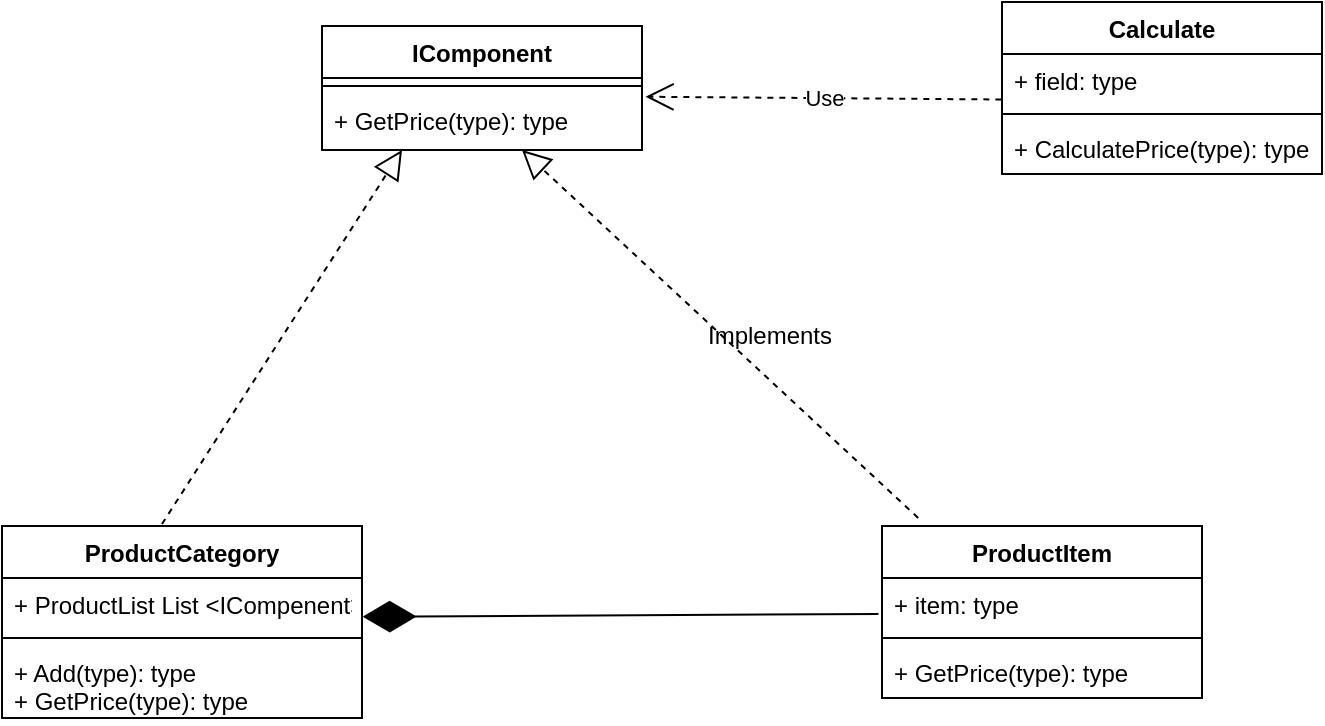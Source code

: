 <mxfile version="20.1.1" type="device"><diagram id="ELJuSiRqaK_CQsaoLUS_" name="Page-1"><mxGraphModel dx="981" dy="526" grid="1" gridSize="10" guides="1" tooltips="1" connect="1" arrows="1" fold="1" page="0" pageScale="1" pageWidth="827" pageHeight="1169" math="0" shadow="0"><root><mxCell id="0"/><mxCell id="1" parent="0"/><mxCell id="hjQ-LQHTBEQP1g_j9nUY-5" value="ProductItem" style="swimlane;fontStyle=1;align=center;verticalAlign=top;childLayout=stackLayout;horizontal=1;startSize=26;horizontalStack=0;resizeParent=1;resizeParentMax=0;resizeLast=0;collapsible=1;marginBottom=0;" vertex="1" parent="1"><mxGeometry x="520" y="290" width="160" height="86" as="geometry"/></mxCell><mxCell id="hjQ-LQHTBEQP1g_j9nUY-6" value="+ item: type" style="text;strokeColor=none;fillColor=none;align=left;verticalAlign=top;spacingLeft=4;spacingRight=4;overflow=hidden;rotatable=0;points=[[0,0.5],[1,0.5]];portConstraint=eastwest;" vertex="1" parent="hjQ-LQHTBEQP1g_j9nUY-5"><mxGeometry y="26" width="160" height="26" as="geometry"/></mxCell><mxCell id="hjQ-LQHTBEQP1g_j9nUY-7" value="" style="line;strokeWidth=1;fillColor=none;align=left;verticalAlign=middle;spacingTop=-1;spacingLeft=3;spacingRight=3;rotatable=0;labelPosition=right;points=[];portConstraint=eastwest;" vertex="1" parent="hjQ-LQHTBEQP1g_j9nUY-5"><mxGeometry y="52" width="160" height="8" as="geometry"/></mxCell><mxCell id="hjQ-LQHTBEQP1g_j9nUY-8" value="+ GetPrice(type): type" style="text;strokeColor=none;fillColor=none;align=left;verticalAlign=top;spacingLeft=4;spacingRight=4;overflow=hidden;rotatable=0;points=[[0,0.5],[1,0.5]];portConstraint=eastwest;" vertex="1" parent="hjQ-LQHTBEQP1g_j9nUY-5"><mxGeometry y="60" width="160" height="26" as="geometry"/></mxCell><mxCell id="hjQ-LQHTBEQP1g_j9nUY-16" value="ProductCategory" style="swimlane;fontStyle=1;align=center;verticalAlign=top;childLayout=stackLayout;horizontal=1;startSize=26;horizontalStack=0;resizeParent=1;resizeParentMax=0;resizeLast=0;collapsible=1;marginBottom=0;" vertex="1" parent="1"><mxGeometry x="80" y="290" width="180" height="96" as="geometry"/></mxCell><mxCell id="hjQ-LQHTBEQP1g_j9nUY-17" value="+ ProductList List &lt;ICompenent&gt;" style="text;strokeColor=none;fillColor=none;align=left;verticalAlign=top;spacingLeft=4;spacingRight=4;overflow=hidden;rotatable=0;points=[[0,0.5],[1,0.5]];portConstraint=eastwest;" vertex="1" parent="hjQ-LQHTBEQP1g_j9nUY-16"><mxGeometry y="26" width="180" height="26" as="geometry"/></mxCell><mxCell id="hjQ-LQHTBEQP1g_j9nUY-18" value="" style="line;strokeWidth=1;fillColor=none;align=left;verticalAlign=middle;spacingTop=-1;spacingLeft=3;spacingRight=3;rotatable=0;labelPosition=right;points=[];portConstraint=eastwest;" vertex="1" parent="hjQ-LQHTBEQP1g_j9nUY-16"><mxGeometry y="52" width="180" height="8" as="geometry"/></mxCell><mxCell id="hjQ-LQHTBEQP1g_j9nUY-19" value="+ Add(type): type&#10;+ GetPrice(type): type" style="text;strokeColor=none;fillColor=none;align=left;verticalAlign=top;spacingLeft=4;spacingRight=4;overflow=hidden;rotatable=0;points=[[0,0.5],[1,0.5]];portConstraint=eastwest;" vertex="1" parent="hjQ-LQHTBEQP1g_j9nUY-16"><mxGeometry y="60" width="180" height="36" as="geometry"/></mxCell><mxCell id="hjQ-LQHTBEQP1g_j9nUY-31" value="" style="endArrow=block;dashed=1;endFill=0;endSize=12;html=1;rounded=0;entryX=0.25;entryY=1;entryDx=0;entryDy=0;" edge="1" parent="1" target="hjQ-LQHTBEQP1g_j9nUY-36"><mxGeometry width="160" relative="1" as="geometry"><mxPoint x="160" y="289" as="sourcePoint"/><mxPoint x="301.99" y="130" as="targetPoint"/></mxGeometry></mxCell><mxCell id="hjQ-LQHTBEQP1g_j9nUY-32" value="" style="endArrow=block;dashed=1;endFill=0;endSize=12;html=1;rounded=0;entryX=0.625;entryY=1;entryDx=0;entryDy=0;exitX=0.113;exitY=-0.047;exitDx=0;exitDy=0;exitPerimeter=0;entryPerimeter=0;" edge="1" parent="1" source="hjQ-LQHTBEQP1g_j9nUY-5" target="hjQ-LQHTBEQP1g_j9nUY-39"><mxGeometry width="160" relative="1" as="geometry"><mxPoint x="170" y="299" as="sourcePoint"/><mxPoint x="345" y="130" as="targetPoint"/></mxGeometry></mxCell><mxCell id="hjQ-LQHTBEQP1g_j9nUY-33" value="Implements" style="text;html=1;strokeColor=none;fillColor=none;align=center;verticalAlign=middle;whiteSpace=wrap;rounded=0;" vertex="1" parent="1"><mxGeometry x="434" y="180" width="60" height="30" as="geometry"/></mxCell><mxCell id="hjQ-LQHTBEQP1g_j9nUY-36" value="IComponent" style="swimlane;fontStyle=1;align=center;verticalAlign=top;childLayout=stackLayout;horizontal=1;startSize=26;horizontalStack=0;resizeParent=1;resizeParentMax=0;resizeLast=0;collapsible=1;marginBottom=0;" vertex="1" parent="1"><mxGeometry x="240" y="40" width="160" height="62" as="geometry"/></mxCell><mxCell id="hjQ-LQHTBEQP1g_j9nUY-38" value="" style="line;strokeWidth=1;fillColor=none;align=left;verticalAlign=middle;spacingTop=-1;spacingLeft=3;spacingRight=3;rotatable=0;labelPosition=right;points=[];portConstraint=eastwest;" vertex="1" parent="hjQ-LQHTBEQP1g_j9nUY-36"><mxGeometry y="26" width="160" height="8" as="geometry"/></mxCell><mxCell id="hjQ-LQHTBEQP1g_j9nUY-39" value="+ GetPrice(type): type" style="text;strokeColor=none;fillColor=none;align=left;verticalAlign=top;spacingLeft=4;spacingRight=4;overflow=hidden;rotatable=0;points=[[0,0.5],[1,0.5]];portConstraint=eastwest;" vertex="1" parent="hjQ-LQHTBEQP1g_j9nUY-36"><mxGeometry y="34" width="160" height="28" as="geometry"/></mxCell><mxCell id="hjQ-LQHTBEQP1g_j9nUY-41" value="" style="endArrow=diamondThin;endFill=1;endSize=24;html=1;rounded=0;exitX=-0.011;exitY=0.692;exitDx=0;exitDy=0;exitPerimeter=0;entryX=1.002;entryY=0.745;entryDx=0;entryDy=0;entryPerimeter=0;" edge="1" parent="1" source="hjQ-LQHTBEQP1g_j9nUY-6" target="hjQ-LQHTBEQP1g_j9nUY-17"><mxGeometry width="160" relative="1" as="geometry"><mxPoint x="260" y="330" as="sourcePoint"/><mxPoint x="340" y="300" as="targetPoint"/></mxGeometry></mxCell><mxCell id="hjQ-LQHTBEQP1g_j9nUY-42" value="Calculate" style="swimlane;fontStyle=1;align=center;verticalAlign=top;childLayout=stackLayout;horizontal=1;startSize=26;horizontalStack=0;resizeParent=1;resizeParentMax=0;resizeLast=0;collapsible=1;marginBottom=0;" vertex="1" parent="1"><mxGeometry x="580" y="28" width="160" height="86" as="geometry"/></mxCell><mxCell id="hjQ-LQHTBEQP1g_j9nUY-43" value="+ field: type" style="text;strokeColor=none;fillColor=none;align=left;verticalAlign=top;spacingLeft=4;spacingRight=4;overflow=hidden;rotatable=0;points=[[0,0.5],[1,0.5]];portConstraint=eastwest;" vertex="1" parent="hjQ-LQHTBEQP1g_j9nUY-42"><mxGeometry y="26" width="160" height="26" as="geometry"/></mxCell><mxCell id="hjQ-LQHTBEQP1g_j9nUY-44" value="" style="line;strokeWidth=1;fillColor=none;align=left;verticalAlign=middle;spacingTop=-1;spacingLeft=3;spacingRight=3;rotatable=0;labelPosition=right;points=[];portConstraint=eastwest;" vertex="1" parent="hjQ-LQHTBEQP1g_j9nUY-42"><mxGeometry y="52" width="160" height="8" as="geometry"/></mxCell><mxCell id="hjQ-LQHTBEQP1g_j9nUY-45" value="+ CalculatePrice(type): type" style="text;strokeColor=none;fillColor=none;align=left;verticalAlign=top;spacingLeft=4;spacingRight=4;overflow=hidden;rotatable=0;points=[[0,0.5],[1,0.5]];portConstraint=eastwest;" vertex="1" parent="hjQ-LQHTBEQP1g_j9nUY-42"><mxGeometry y="60" width="160" height="26" as="geometry"/></mxCell><mxCell id="hjQ-LQHTBEQP1g_j9nUY-47" value="Use" style="endArrow=open;endSize=12;dashed=1;html=1;rounded=0;entryX=1.011;entryY=0.049;entryDx=0;entryDy=0;exitX=-0.002;exitY=0.875;exitDx=0;exitDy=0;exitPerimeter=0;entryPerimeter=0;" edge="1" parent="1" source="hjQ-LQHTBEQP1g_j9nUY-43" target="hjQ-LQHTBEQP1g_j9nUY-39"><mxGeometry width="160" relative="1" as="geometry"><mxPoint x="400" y="70" as="sourcePoint"/><mxPoint x="560" y="70" as="targetPoint"/></mxGeometry></mxCell></root></mxGraphModel></diagram></mxfile>